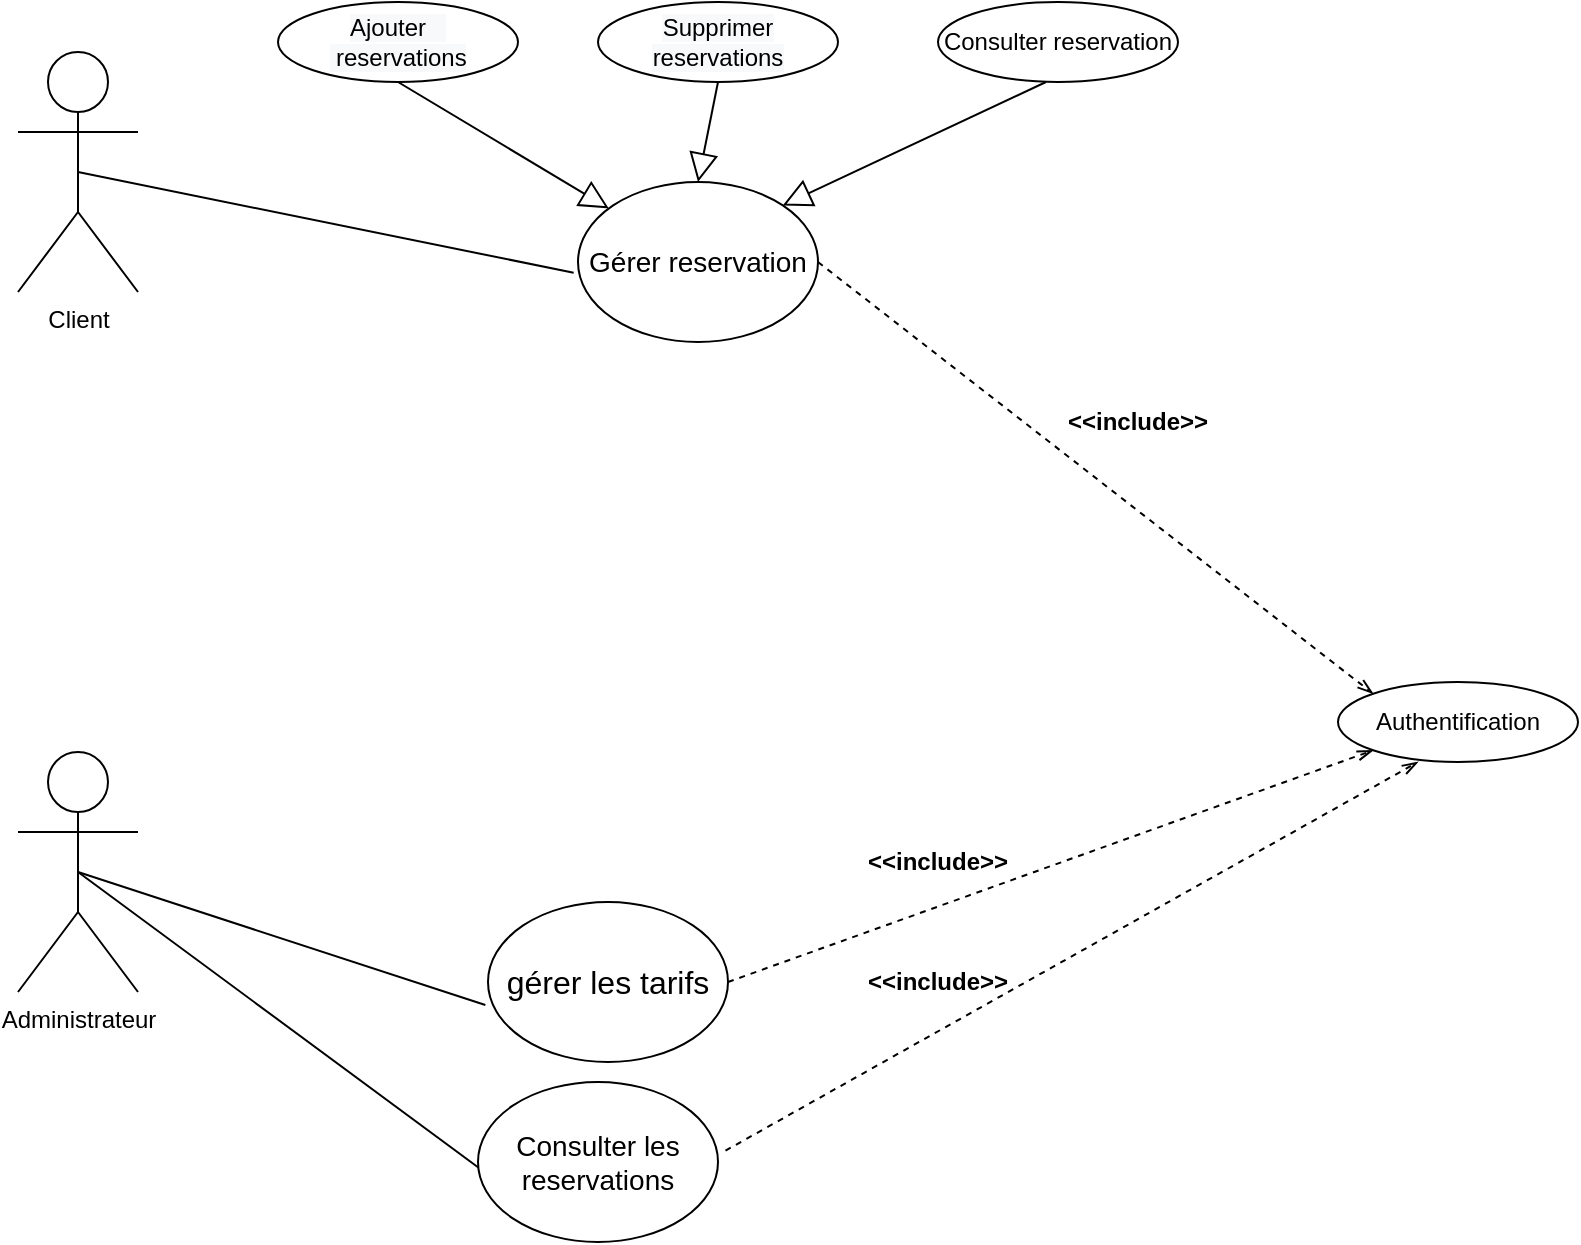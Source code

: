 <mxfile version="14.1.8" type="device"><diagram id="WywESyPxhSODuEyWPjXC" name="Page-1"><mxGraphModel dx="1024" dy="592" grid="1" gridSize="10" guides="1" tooltips="1" connect="1" arrows="1" fold="1" page="1" pageScale="1" pageWidth="850" pageHeight="1100" math="0" shadow="0"><root><mxCell id="0"/><mxCell id="1" parent="0"/><mxCell id="UYu6uJ4B6mplfUr9FmrQ-1" value="Client" style="shape=umlActor;verticalLabelPosition=bottom;verticalAlign=top;html=1;outlineConnect=0;" parent="1" vertex="1"><mxGeometry x="50" y="145" width="60" height="120" as="geometry"/></mxCell><mxCell id="UYu6uJ4B6mplfUr9FmrQ-5" value="&lt;font style=&quot;font-size: 14px&quot;&gt;Gérer reservation&lt;/font&gt;" style="ellipse;whiteSpace=wrap;html=1;" parent="1" vertex="1"><mxGeometry x="330" y="210" width="120" height="80" as="geometry"/></mxCell><mxCell id="UYu6uJ4B6mplfUr9FmrQ-7" value="&lt;font face=&quot;nunito sans, sans-serif&quot;&gt;&lt;span style=&quot;font-size: 16px ; background-color: rgb(255 , 255 , 255)&quot;&gt;gérer les tarifs&lt;/span&gt;&lt;/font&gt;" style="ellipse;whiteSpace=wrap;html=1;" parent="1" vertex="1"><mxGeometry x="285" y="570" width="120" height="80" as="geometry"/></mxCell><mxCell id="UYu6uJ4B6mplfUr9FmrQ-8" value="" style="ellipse;whiteSpace=wrap;html=1;" parent="1" vertex="1"><mxGeometry x="710" y="460" width="120" height="40" as="geometry"/></mxCell><mxCell id="UYu6uJ4B6mplfUr9FmrQ-9" value="Authentification" style="text;html=1;strokeColor=none;fillColor=none;align=center;verticalAlign=middle;whiteSpace=wrap;rounded=0;" parent="1" vertex="1"><mxGeometry x="750" y="470" width="40" height="20" as="geometry"/></mxCell><mxCell id="UYu6uJ4B6mplfUr9FmrQ-10" value="" style="endArrow=openThin;html=1;exitX=1;exitY=0.5;exitDx=0;exitDy=0;entryX=0;entryY=0;entryDx=0;entryDy=0;endFill=0;dashed=1;" parent="1" source="UYu6uJ4B6mplfUr9FmrQ-5" target="UYu6uJ4B6mplfUr9FmrQ-8" edge="1"><mxGeometry width="50" height="50" relative="1" as="geometry"><mxPoint x="470" y="250" as="sourcePoint"/><mxPoint x="520" y="200" as="targetPoint"/></mxGeometry></mxCell><mxCell id="UYu6uJ4B6mplfUr9FmrQ-11" value="&lt;b&gt;&amp;lt;&amp;lt;include&amp;gt;&amp;gt;&lt;/b&gt;" style="text;html=1;strokeColor=none;fillColor=none;align=center;verticalAlign=middle;whiteSpace=wrap;rounded=0;" parent="1" vertex="1"><mxGeometry x="590" y="320" width="40" height="20" as="geometry"/></mxCell><mxCell id="UYu6uJ4B6mplfUr9FmrQ-12" value="Administrateur" style="shape=umlActor;verticalLabelPosition=bottom;verticalAlign=top;html=1;outlineConnect=0;" parent="1" vertex="1"><mxGeometry x="50" y="495" width="60" height="120" as="geometry"/></mxCell><mxCell id="UYu6uJ4B6mplfUr9FmrQ-17" value="&lt;span style=&quot;color: rgb(0 , 0 , 0) ; font-family: &amp;#34;helvetica&amp;#34; ; font-size: 12px ; font-style: normal ; font-weight: 400 ; letter-spacing: normal ; text-align: center ; text-indent: 0px ; text-transform: none ; word-spacing: 0px ; background-color: rgb(248 , 249 , 250) ; display: inline ; float: none&quot;&gt;Ajouter&amp;nbsp; &amp;nbsp; &amp;nbsp;reservations&lt;/span&gt;" style="ellipse;whiteSpace=wrap;html=1;" parent="1" vertex="1"><mxGeometry x="180" y="120" width="120" height="40" as="geometry"/></mxCell><mxCell id="UYu6uJ4B6mplfUr9FmrQ-18" value="&lt;span style=&quot;color: rgb(0 , 0 , 0) ; font-family: &amp;#34;helvetica&amp;#34; ; font-size: 12px ; font-style: normal ; font-weight: 400 ; letter-spacing: normal ; text-align: center ; text-indent: 0px ; text-transform: none ; word-spacing: 0px ; background-color: rgb(248 , 249 , 250) ; display: inline ; float: none&quot;&gt;Supprimer reservations&lt;/span&gt;" style="ellipse;whiteSpace=wrap;html=1;" parent="1" vertex="1"><mxGeometry x="340" y="120" width="120" height="40" as="geometry"/></mxCell><mxCell id="UYu6uJ4B6mplfUr9FmrQ-19" value="&lt;span style=&quot;font-family: &amp;#34;helvetica&amp;#34;&quot;&gt;Consulter reservation&lt;/span&gt;" style="ellipse;whiteSpace=wrap;html=1;" parent="1" vertex="1"><mxGeometry x="510" y="120" width="120" height="40" as="geometry"/></mxCell><mxCell id="UYu6uJ4B6mplfUr9FmrQ-23" value="" style="endArrow=block;endFill=0;endSize=12;html=1;exitX=0.5;exitY=1;exitDx=0;exitDy=0;" parent="1" source="UYu6uJ4B6mplfUr9FmrQ-17" target="UYu6uJ4B6mplfUr9FmrQ-5" edge="1"><mxGeometry width="160" relative="1" as="geometry"><mxPoint x="330" y="250" as="sourcePoint"/><mxPoint x="490" y="250" as="targetPoint"/></mxGeometry></mxCell><mxCell id="UYu6uJ4B6mplfUr9FmrQ-24" value="" style="endArrow=block;endFill=0;endSize=12;html=1;entryX=1;entryY=0;entryDx=0;entryDy=0;" parent="1" target="UYu6uJ4B6mplfUr9FmrQ-5" edge="1"><mxGeometry width="160" relative="1" as="geometry"><mxPoint x="564" y="160" as="sourcePoint"/><mxPoint x="359.061" y="230.758" as="targetPoint"/></mxGeometry></mxCell><mxCell id="UYu6uJ4B6mplfUr9FmrQ-25" value="" style="endArrow=block;endFill=0;endSize=12;html=1;exitX=0.5;exitY=1;exitDx=0;exitDy=0;entryX=0.5;entryY=0;entryDx=0;entryDy=0;" parent="1" source="UYu6uJ4B6mplfUr9FmrQ-18" target="UYu6uJ4B6mplfUr9FmrQ-5" edge="1"><mxGeometry width="160" relative="1" as="geometry"><mxPoint x="270" y="170" as="sourcePoint"/><mxPoint x="369.061" y="240.758" as="targetPoint"/></mxGeometry></mxCell><mxCell id="UYu6uJ4B6mplfUr9FmrQ-30" value="" style="endArrow=openThin;html=1;exitX=1;exitY=0.5;exitDx=0;exitDy=0;endFill=0;dashed=1;entryX=0;entryY=1;entryDx=0;entryDy=0;" parent="1" source="UYu6uJ4B6mplfUr9FmrQ-7" target="UYu6uJ4B6mplfUr9FmrQ-8" edge="1"><mxGeometry width="50" height="50" relative="1" as="geometry"><mxPoint x="460" y="390.0" as="sourcePoint"/><mxPoint x="710" y="490" as="targetPoint"/></mxGeometry></mxCell><mxCell id="UYu6uJ4B6mplfUr9FmrQ-31" value="&lt;b&gt;&amp;lt;&amp;lt;include&amp;gt;&amp;gt;&lt;/b&gt;" style="text;html=1;strokeColor=none;fillColor=none;align=center;verticalAlign=middle;whiteSpace=wrap;rounded=0;" parent="1" vertex="1"><mxGeometry x="490" y="600" width="40" height="20" as="geometry"/></mxCell><mxCell id="UYu6uJ4B6mplfUr9FmrQ-33" value="&lt;b&gt;&amp;lt;&amp;lt;include&amp;gt;&amp;gt;&lt;/b&gt;" style="text;html=1;strokeColor=none;fillColor=none;align=center;verticalAlign=middle;whiteSpace=wrap;rounded=0;" parent="1" vertex="1"><mxGeometry x="490" y="540" width="40" height="20" as="geometry"/></mxCell><mxCell id="UYu6uJ4B6mplfUr9FmrQ-38" value="" style="endArrow=none;endFill=0;endSize=12;html=1;entryX=-0.011;entryY=0.644;entryDx=0;entryDy=0;entryPerimeter=0;exitX=0.5;exitY=0.5;exitDx=0;exitDy=0;exitPerimeter=0;" parent="1" source="UYu6uJ4B6mplfUr9FmrQ-12" target="UYu6uJ4B6mplfUr9FmrQ-7" edge="1"><mxGeometry width="160" relative="1" as="geometry"><mxPoint x="330" y="640" as="sourcePoint"/><mxPoint x="490" y="640" as="targetPoint"/></mxGeometry></mxCell><mxCell id="UYu6uJ4B6mplfUr9FmrQ-39" value="" style="endArrow=none;endFill=0;endSize=12;html=1;entryX=0;entryY=0.5;entryDx=0;entryDy=0;exitX=0.5;exitY=0.5;exitDx=0;exitDy=0;exitPerimeter=0;" parent="1" source="UYu6uJ4B6mplfUr9FmrQ-12" edge="1"><mxGeometry width="160" relative="1" as="geometry"><mxPoint x="170" y="660" as="sourcePoint"/><mxPoint x="290" y="710" as="targetPoint"/></mxGeometry></mxCell><mxCell id="UYu6uJ4B6mplfUr9FmrQ-41" value="" style="endArrow=none;endFill=0;endSize=12;html=1;entryX=-0.018;entryY=0.567;entryDx=0;entryDy=0;exitX=0.5;exitY=0.5;exitDx=0;exitDy=0;exitPerimeter=0;entryPerimeter=0;" parent="1" source="UYu6uJ4B6mplfUr9FmrQ-1" target="UYu6uJ4B6mplfUr9FmrQ-5" edge="1"><mxGeometry width="160" relative="1" as="geometry"><mxPoint x="170.0" y="310" as="sourcePoint"/><mxPoint x="340" y="390" as="targetPoint"/></mxGeometry></mxCell><mxCell id="UYu6uJ4B6mplfUr9FmrQ-42" value="" style="endArrow=openThin;html=1;exitX=0.989;exitY=0.304;exitDx=0;exitDy=0;endFill=0;dashed=1;exitPerimeter=0;" parent="1" edge="1"><mxGeometry width="50" height="50" relative="1" as="geometry"><mxPoint x="403.735" y="694.32" as="sourcePoint"/><mxPoint x="750" y="500" as="targetPoint"/></mxGeometry></mxCell><mxCell id="2_xxKx5PT437KtsArrqs-2" value="&lt;font style=&quot;font-size: 14px&quot;&gt;Consulter les reservations&lt;/font&gt;" style="ellipse;whiteSpace=wrap;html=1;" vertex="1" parent="1"><mxGeometry x="280" y="660" width="120" height="80" as="geometry"/></mxCell></root></mxGraphModel></diagram></mxfile>
